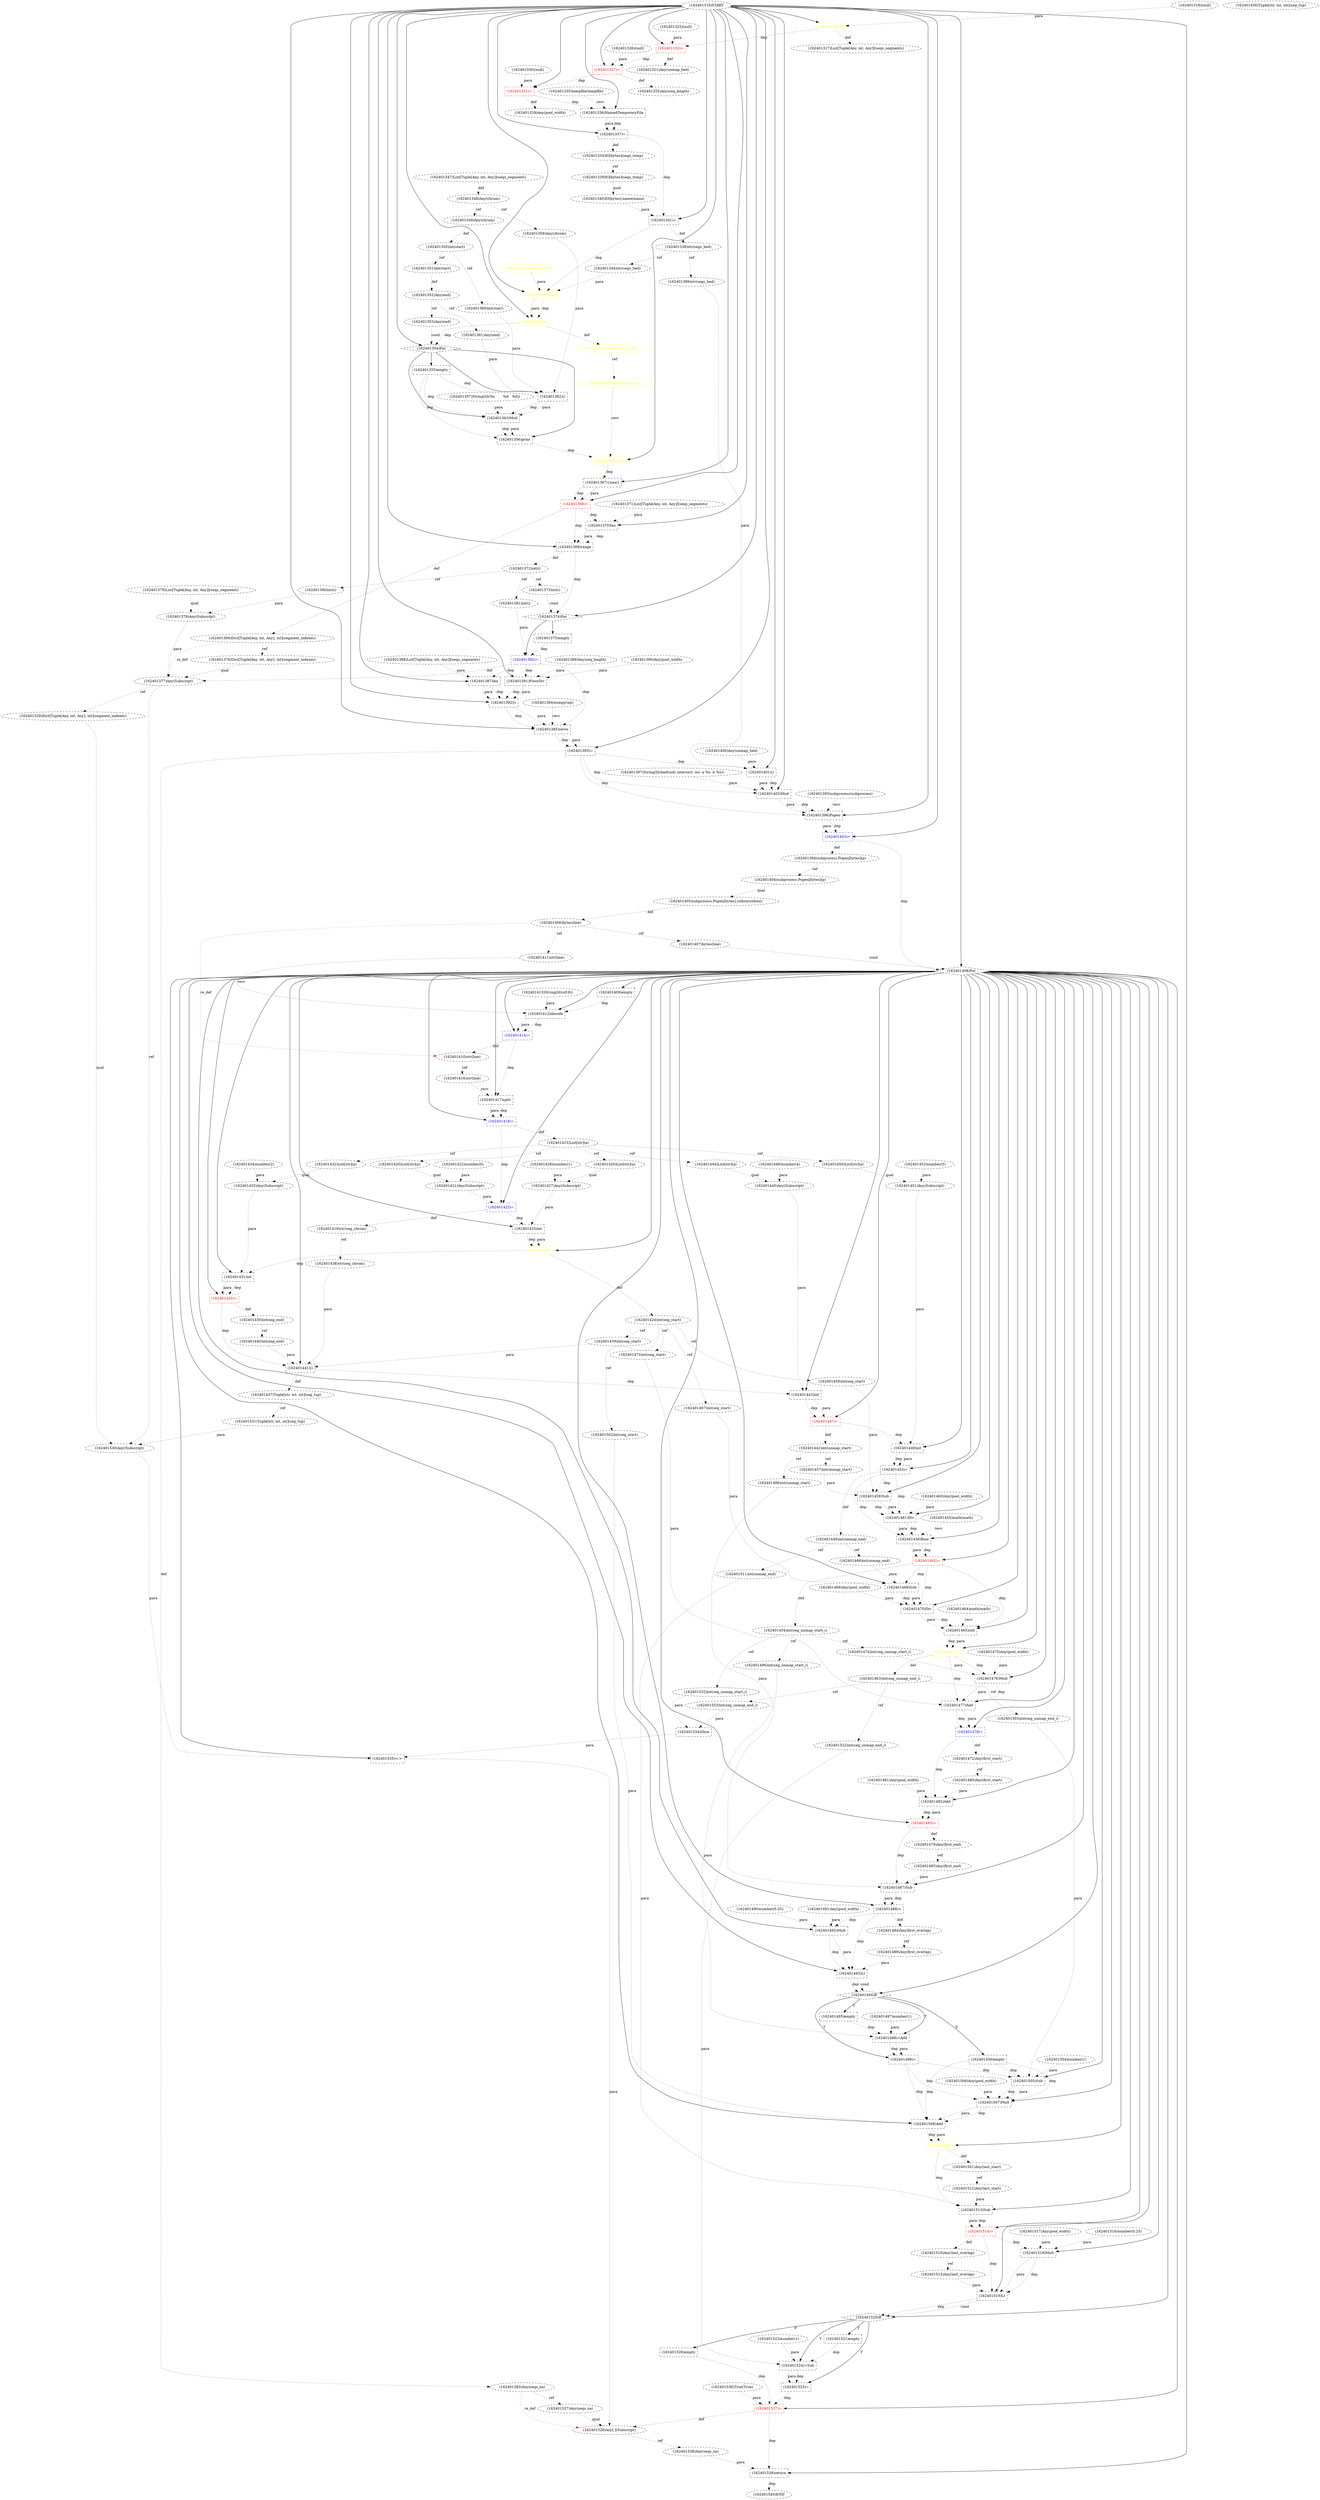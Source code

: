 digraph G {
1 [label="(162401431)int" shape=box style=dashed]
2 [label="(162401316)START" style=dashed]
3 [label="(162401495)empty" shape=box style=dashed]
4 [label="(162401369)range" shape=box style=dashed]
5 [label="(162401534)Slice" shape=box style=dashed]
6 [label="(162401403)=" shape=box style=dashed color=blue fontcolor=blue]
7 [label="(162401432)List[str](a)" shape=ellipse style=dashed]
8 [label="(162401500)empty" shape=box style=dashed]
9 [label="(162401466)int(unmap_end)" shape=ellipse style=dashed]
10 [label="(162401457)int(unmap_start)" shape=ellipse style=dashed]
11 [label="(162401415)List[str](a)" shape=ellipse style=dashed]
12 [label="(162401384)numpy(np)" shape=ellipse style=dashed]
13 [label="(162401397)String(lit(bedtools intersect -wo -a %s -b %s))" shape=ellipse style=dashed]
14 [label="(162401539)return" shape=box style=dashed]
15 [label="(162401365)close" shape=box style=dashed color=yellow fontcolor=yellow]
16 [label="(162401448)int(unmap_end)" shape=ellipse style=dashed]
17 [label="(162401498)=Add" shape=box style=dashed]
18 [label="(162401530)Any(Subscript)" shape=ellipse style=dashed]
19 [label="(162401462)=" shape=box style=dashed color=red fontcolor=red]
20 [label="(162401331)=" shape=box style=dashed color=red fontcolor=red]
21 [label="(162401513)Sub" shape=box style=dashed]
22 [label="(162401438)str(seg_chrom)" shape=ellipse style=dashed]
23 [label="(162401424)int(seg_start)" shape=ellipse style=dashed]
24 [label="(162401465)ceil" shape=box style=dashed]
25 [label="(162401393)=" shape=box style=dashed color=black fontcolor=black]
26 [label="(162401417)split" shape=box style=dashed]
27 [label="(162401521)empty" shape=box style=dashed]
28 [label="(162401518)Mult" shape=box style=dashed]
29 [label="(162401529)Dict[Tuple[Any, int, Any], int](segment_indexes)" shape=ellipse style=dashed]
30 [label="(162401430)int(seg_end)" shape=ellipse style=dashed]
31 [label="(162401319)=" shape=box style=dashed color=yellow fontcolor=yellow]
32 [label="(162401446)number(4)" shape=ellipse style=dashed]
33 [label="(162401507)Mult" shape=box style=dashed]
34 [label="(162401445)Any(Subscript)" shape=ellipse style=dashed]
35 [label="(162401459)Sub" shape=box style=dashed]
36 [label="(162401399)str(segs_bed)" shape=ellipse style=dashed]
37 [label="(162401423)=" shape=box style=dashed color=blue fontcolor=blue]
38 [label="(162401401)()" shape=box style=dashed]
39 [label="(162401492)Mult" shape=box style=dashed]
40 [label="(162401480)Any(first_start)" shape=ellipse style=dashed]
41 [label="(162401400)Any(unmap_bed)" shape=ellipse style=dashed]
42 [label="(162401372)int(i)" shape=ellipse style=dashed]
43 [label="(162401486)int(unmap_start)" shape=ellipse style=dashed]
44 [label="(162401472)Any(first_start)" shape=ellipse style=dashed]
45 [label="(162401527)Any(seqs_na)" shape=ellipse style=dashed]
46 [label="(162401447)=" shape=box style=dashed color=red fontcolor=red]
47 [label="(162401514)=" shape=box style=dashed color=red fontcolor=red]
48 [label="(162401364)TextIO(segs_out)" shape=ellipse style=dashed color=yellow fontcolor=yellow]
49 [label="(162401540)END" style=dashed]
50 [label="(162401511)int(unmap_end)" shape=ellipse style=dashed]
51 [label="(162401515)Any(last_overlap)" shape=ellipse style=dashed]
52 [label="(162401533)int(seg_unmap_end_i)" shape=ellipse style=dashed]
53 [label="(162401387)len" shape=box style=dashed]
54 [label="(162401489)Any(first_overlap)" shape=ellipse style=dashed]
55 [label="(162401449)int" shape=box style=dashed]
56 [label="(162401337)=" shape=box style=dashed color=black fontcolor=black]
57 [label="(162401508)Add" shape=box style=dashed]
58 [label="(162401357)String(lit(%s	%d	%d))" shape=ellipse style=dashed]
59 [label="(162401460)Any(pool_width)" shape=ellipse style=dashed]
60 [label="(162401336)NamedTemporaryFile" shape=box style=dashed]
61 [label="(162401442)int(unmap_start)" shape=ellipse style=dashed]
62 [label="(162401476)Mult" shape=box style=dashed]
63 [label="(162401429)=" shape=box style=dashed color=yellow fontcolor=yellow]
64 [label="(162401321)Any(unmap_bed)" shape=ellipse style=dashed]
65 [label="(162401426)List[str](a)" shape=ellipse style=dashed]
66 [label="(162401434)number(2)" shape=ellipse style=dashed]
67 [label="(162401456)floor" shape=box style=dashed]
68 [label="(162401351)int(start)" shape=ellipse style=dashed]
69 [label="(162401535)<:>" shape=box style=dashed]
70 [label="(162401493)Lt" shape=box style=dashed]
71 [label="(162401409)empty" shape=box style=dashed]
72 [label="(162401536)True(True)" shape=ellipse style=dashed]
73 [label="(162401425)int" shape=box style=dashed]
74 [label="(162401485)Any(first_end)" shape=ellipse style=dashed]
75 [label="(162401491)Any(pool_width)" shape=ellipse style=dashed]
76 [label="(162401427)Any(Subscript)" shape=ellipse style=dashed]
77 [label="(162401382)=" shape=box style=dashed color=blue fontcolor=blue]
78 [label="(162401317)List[Tuple[Any, int, Any]](seqs_segments)" shape=ellipse style=dashed]
79 [label="(162401496)int(seg_unmap_start_i)" shape=ellipse style=dashed]
80 [label="(162401363)Mod" shape=box style=dashed]
81 [label="(162401394)subprocess.Popen[bytes](p)" shape=ellipse style=dashed]
82 [label="(162401494)If" shape=diamond style=dashed]
83 [label="(162401503)int(seg_unmap_end_i)" shape=ellipse style=dashed]
84 [label="(162401461)Div" shape=box style=dashed]
85 [label="(162401408)For" shape=diamond style=dashed]
86 [label="(162401329)Any(pool_width)" shape=ellipse style=dashed]
87 [label="(162401479)Any(first_end)" shape=ellipse style=dashed]
88 [label="(162401473)int(seg_start)" shape=ellipse style=dashed]
89 [label="(162401522)int(seg_unmap_end_i)" shape=ellipse style=dashed]
90 [label="(162401344)str(segs_bed)" shape=ellipse style=dashed]
91 [label="(162401517)Any(pool_width)" shape=ellipse style=dashed]
92 [label="(162401499)=" shape=box style=dashed]
93 [label="(162401501)Any(last_start)" shape=ellipse style=dashed]
94 [label="(162401402)Mod" shape=box style=dashed]
95 [label="(162401435)=" shape=box style=dashed color=red fontcolor=red]
96 [label="(162401532)int(seg_unmap_start_i)" shape=ellipse style=dashed]
97 [label="(162401413)String(lit(utf-8))" shape=ellipse style=dashed]
98 [label="(162401416)str(line)" shape=ellipse style=dashed]
99 [label="(162401345)String(lit(w))" shape=ellipse style=dashed color=yellow fontcolor=yellow]
100 [label="(162401366)Dict[Tuple[Any, int, Any], int](segment_indexes)" shape=ellipse style=dashed]
101 [label="(162401371)List[Tuple[Any, int, Any]](seqs_segments)" shape=ellipse style=dashed]
102 [label="(162401378)List[Tuple[Any, int, Any]](seqs_segments)" shape=ellipse style=dashed]
103 [label="(162401421)Any(Subscript)" shape=ellipse style=dashed]
104 [label="(162401510)Any(last_overlap)" shape=ellipse style=dashed]
105 [label="(162401482)Add" shape=box style=dashed]
106 [label="(162401405)subprocess.Popen[bytes].stdout(stdout)" shape=ellipse style=dashed]
107 [label="(162401437)Tuple[str, int, int](seg_tup)" shape=ellipse style=dashed]
108 [label="(162401370)len" shape=box style=dashed]
109 [label="(162401350)int(start)" shape=ellipse style=dashed]
110 [label="(162401483)=" shape=box style=dashed color=red fontcolor=red]
111 [label="(162401488)=" shape=box style=dashed color=black fontcolor=black]
112 [label="(162401340)IO[bytes].name(name)" shape=ellipse style=dashed]
113 [label="(162401396)Popen" shape=box style=dashed]
114 [label="(162401468)Sub" shape=box style=dashed]
115 [label="(162401471)=" shape=box style=dashed color=yellow fontcolor=yellow]
116 [label="(162401334)IO[bytes](segs_temp)" shape=ellipse style=dashed]
117 [label="(162401406)bytes(line)" shape=ellipse style=dashed]
118 [label="(162401475)Any(pool_width)" shape=ellipse style=dashed]
119 [label="(162401352)Any(end)" shape=ellipse style=dashed]
120 [label="(162401325)Any(seq_length)" shape=ellipse style=dashed]
121 [label="(162401433)Any(Subscript)" shape=ellipse style=dashed]
122 [label="(162401467)int(seg_start)" shape=ellipse style=dashed]
123 [label="(162401410)str(line)" shape=ellipse style=dashed]
124 [label="(162401525)=" shape=box style=dashed]
125 [label="(162401478)=" shape=box style=dashed color=blue fontcolor=blue]
126 [label="(162401422)number(0)" shape=ellipse style=dashed]
127 [label="(162401441)()" shape=box style=dashed]
128 [label="(162401469)Any(pool_width)" shape=ellipse style=dashed]
129 [label="(162401516)number(0.25)" shape=ellipse style=dashed]
130 [label="(162401323)=" shape=box style=dashed color=red fontcolor=red]
131 [label="(162401474)int(seg_unmap_start_i)" shape=ellipse style=dashed]
132 [label="(162401537)=" shape=box style=dashed color=red fontcolor=red]
133 [label="(162401376)Dict[Tuple[Any, int, Any], int](segment_indexes)" shape=ellipse style=dashed]
134 [label="(162401373)int(i)" shape=ellipse style=dashed]
135 [label="(162401506)Any(pool_width)" shape=ellipse style=dashed]
136 [label="(162401392)()" shape=box style=dashed]
137 [label="(162401419)str(seg_chrom)" shape=ellipse style=dashed]
138 [label="(162401531)Tuple[str, int, int](seg_tup)" shape=ellipse style=dashed]
139 [label="(162401342)TextIO(segs_out)" shape=ellipse style=dashed color=yellow fontcolor=yellow]
140 [label="(162401367){new}" shape=box style=dashed]
141 [label="(162401464)math(math)" shape=ellipse style=dashed]
142 [label="(162401375)empty" shape=box style=dashed]
143 [label="(162401463)int(seg_unmap_end_i)" shape=ellipse style=dashed]
144 [label="(162401361)Any(end)" shape=ellipse style=dashed]
145 [label="(162401477)Add" shape=box style=dashed]
146 [label="(162401341)=" shape=box style=dashed color=black fontcolor=black]
147 [label="(162401359)Any(chrom)" shape=ellipse style=dashed]
148 [label="(162401380)int(i)" shape=ellipse style=dashed]
149 [label="(162401360)int(start)" shape=ellipse style=dashed]
150 [label="(162401346)=" shape=box style=dashed color=yellow fontcolor=yellow]
151 [label="(162401520)If" shape=diamond style=dashed]
152 [label="(162401377)Any(Subscript)" shape=ellipse style=dashed]
153 [label="(162401390)Any(pool_width)" shape=ellipse style=dashed]
154 [label="(162401339)IO[bytes](segs_temp)" shape=ellipse style=dashed]
155 [label="(162401414)=" shape=box style=dashed color=blue fontcolor=blue]
156 [label="(162401528)Any[.](Subscript)" shape=ellipse style=dashed]
157 [label="(162401404)subprocess.Popen[bytes](p)" shape=ellipse style=dashed]
158 [label="(162401412)decode" shape=box style=dashed]
159 [label="(162401440)int(seg_end)" shape=ellipse style=dashed]
160 [label="(162401353)Any(end)" shape=ellipse style=dashed]
161 [label="(162401355)empty" shape=box style=dashed]
162 [label="(162401388)List[Tuple[Any, int, Any]](seqs_segments)" shape=ellipse style=dashed]
163 [label="(162401512)Any(last_start)" shape=ellipse style=dashed]
164 [label="(162401454)int(seg_unmap_start_i)" shape=ellipse style=dashed]
165 [label="(162401335)tempfile(tempfile)" shape=ellipse style=dashed]
166 [label="(162401458)int(seg_start)" shape=ellipse style=dashed]
167 [label="(162401487)Sub" shape=box style=dashed]
168 [label="(162401362)()" shape=box style=dashed]
169 [label="(162401502)int(seg_start)" shape=ellipse style=dashed]
170 [label="(162401439)int(seg_start)" shape=ellipse style=dashed]
171 [label="(162401436)Tuple[str, int, int](seg_tup)" shape=ellipse style=dashed]
172 [label="(162401389)Any(seq_length)" shape=ellipse style=dashed]
173 [label="(162401327)=" shape=box style=dashed color=red fontcolor=red]
174 [label="(162401326)(null)" shape=ellipse style=dashed]
175 [label="(162401348)Any(chrom)" shape=ellipse style=dashed]
176 [label="(162401538)Any(seqs_na)" shape=ellipse style=dashed]
177 [label="(162401443)int" shape=box style=dashed]
178 [label="(162401343)open" shape=box style=dashed color=yellow fontcolor=yellow]
179 [label="(162401526)empty" shape=box style=dashed]
180 [label="(162401428)number(1)" shape=ellipse style=dashed]
181 [label="(162401379)Any(Subscript)" shape=ellipse style=dashed]
182 [label="(162401368)=" shape=box style=dashed color=red fontcolor=red]
183 [label="(162401356)print" shape=box style=dashed]
184 [label="(162401347)List[Tuple[Any, int, Any]](seqs_segments)" shape=ellipse style=dashed]
185 [label="(162401391)FloorDiv" shape=box style=dashed]
186 [label="(162401395)subprocess(subprocess)" shape=ellipse style=dashed]
187 [label="(162401383)Any(seqs_na)" shape=ellipse style=dashed]
188 [label="(162401407)bytes(line)" shape=ellipse style=dashed]
189 [label="(162401453)=" shape=box style=dashed color=black fontcolor=black]
190 [label="(162401524)=Sub" shape=box style=dashed]
191 [label="(162401420)List[str](a)" shape=ellipse style=dashed]
192 [label="(162401523)number(1)" shape=ellipse style=dashed]
193 [label="(162401330)(null)" shape=ellipse style=dashed]
194 [label="(162401509)=" shape=box style=dashed color=yellow fontcolor=yellow]
195 [label="(162401484)Any(first_overlap)" shape=ellipse style=dashed]
196 [label="(162401451)Any(Subscript)" shape=ellipse style=dashed]
197 [label="(162401374)For" shape=diamond style=dashed]
198 [label="(162401418)=" shape=box style=dashed color=blue fontcolor=blue]
199 [label="(162401338)str(segs_bed)" shape=ellipse style=dashed]
200 [label="(162401504)number(1)" shape=ellipse style=dashed]
201 [label="(162401381)int(i)" shape=ellipse style=dashed]
202 [label="(162401481)Any(pool_width)" shape=ellipse style=dashed]
203 [label="(162401519)Lt" shape=box style=dashed]
204 [label="(162401444)List[str](a)" shape=ellipse style=dashed]
205 [label="(162401455)math(math)" shape=ellipse style=dashed]
206 [label="(162401354)For" shape=diamond style=dashed]
207 [label="(162401490)number(0.25)" shape=ellipse style=dashed]
208 [label="(162401322)(null)" shape=ellipse style=dashed]
209 [label="(162401452)number(5)" shape=ellipse style=dashed]
210 [label="(162401349)Any(chrom)" shape=ellipse style=dashed]
211 [label="(162401385)zeros" shape=box style=dashed]
212 [label="(162401470)Div" shape=box style=dashed]
213 [label="(162401505)Sub" shape=box style=dashed]
214 [label="(162401318)(null)" shape=ellipse style=dashed]
215 [label="(162401450)List[str](a)" shape=ellipse style=dashed]
216 [label="(162401411)str(line)" shape=ellipse style=dashed]
217 [label="(162401497)number(1)" shape=ellipse style=dashed]
85 -> 1 [label="" style=solid];
121 -> 1 [label="para" style=dotted];
63 -> 1 [label="dep" style=dotted];
82 -> 3 [label="T"];
2 -> 4 [label="" style=solid];
108 -> 4 [label="dep" style=dotted];
108 -> 4 [label="para" style=dotted];
182 -> 4 [label="dep" style=dotted];
96 -> 5 [label="para" style=dotted];
52 -> 5 [label="para" style=dotted];
2 -> 6 [label="" style=solid];
113 -> 6 [label="dep" style=dotted];
113 -> 6 [label="para" style=dotted];
11 -> 7 [label="ref" style=dotted];
82 -> 8 [label="F"];
16 -> 9 [label="ref" style=dotted];
61 -> 10 [label="ref" style=dotted];
198 -> 11 [label="def" style=dotted];
2 -> 14 [label="" style=solid];
176 -> 14 [label="para" style=dotted];
132 -> 14 [label="dep" style=dotted];
2 -> 15 [label="" style=solid];
48 -> 15 [label="recv" style=dotted];
183 -> 15 [label="dep" style=dotted];
189 -> 16 [label="def" style=dotted];
82 -> 17 [label="T"];
79 -> 17 [label="para" style=dotted];
217 -> 17 [label="para" style=dotted];
3 -> 17 [label="dep" style=dotted];
29 -> 18 [label="qual" style=dotted];
138 -> 18 [label="para" style=dotted];
152 -> 18 [label="ref" style=dotted];
85 -> 19 [label="" style=solid];
67 -> 19 [label="dep" style=dotted];
67 -> 19 [label="para" style=dotted];
2 -> 20 [label="" style=solid];
193 -> 20 [label="para" style=dotted];
173 -> 20 [label="dep" style=dotted];
85 -> 21 [label="" style=solid];
50 -> 21 [label="para" style=dotted];
163 -> 21 [label="para" style=dotted];
194 -> 21 [label="dep" style=dotted];
137 -> 22 [label="ref" style=dotted];
63 -> 23 [label="def" style=dotted];
85 -> 24 [label="" style=solid];
141 -> 24 [label="recv" style=dotted];
212 -> 24 [label="dep" style=dotted];
212 -> 24 [label="para" style=dotted];
19 -> 24 [label="dep" style=dotted];
2 -> 25 [label="" style=solid];
211 -> 25 [label="dep" style=dotted];
211 -> 25 [label="para" style=dotted];
85 -> 26 [label="" style=solid];
98 -> 26 [label="recv" style=dotted];
155 -> 26 [label="dep" style=dotted];
151 -> 27 [label="T"];
85 -> 28 [label="" style=solid];
129 -> 28 [label="para" style=dotted];
91 -> 28 [label="para" style=dotted];
47 -> 28 [label="dep" style=dotted];
152 -> 29 [label="ref" style=dotted];
95 -> 30 [label="def" style=dotted];
2 -> 31 [label="" style=solid];
214 -> 31 [label="para" style=dotted];
85 -> 33 [label="" style=solid];
213 -> 33 [label="dep" style=dotted];
213 -> 33 [label="para" style=dotted];
135 -> 33 [label="para" style=dotted];
92 -> 33 [label="dep" style=dotted];
8 -> 33 [label="dep" style=dotted];
204 -> 34 [label="qual" style=dotted];
32 -> 34 [label="para" style=dotted];
85 -> 35 [label="" style=solid];
10 -> 35 [label="para" style=dotted];
166 -> 35 [label="para" style=dotted];
189 -> 35 [label="dep" style=dotted];
199 -> 36 [label="ref" style=dotted];
85 -> 37 [label="" style=solid];
103 -> 37 [label="para" style=dotted];
198 -> 37 [label="dep" style=dotted];
2 -> 38 [label="" style=solid];
36 -> 38 [label="para" style=dotted];
41 -> 38 [label="para" style=dotted];
25 -> 38 [label="dep" style=dotted];
85 -> 39 [label="" style=solid];
207 -> 39 [label="para" style=dotted];
75 -> 39 [label="para" style=dotted];
111 -> 39 [label="dep" style=dotted];
44 -> 40 [label="ref" style=dotted];
4 -> 42 [label="def" style=dotted];
61 -> 43 [label="ref" style=dotted];
125 -> 44 [label="def" style=dotted];
187 -> 45 [label="ref" style=dotted];
85 -> 46 [label="" style=solid];
177 -> 46 [label="dep" style=dotted];
177 -> 46 [label="para" style=dotted];
85 -> 47 [label="" style=solid];
21 -> 47 [label="dep" style=dotted];
21 -> 47 [label="para" style=dotted];
139 -> 48 [label="ref" style=dotted];
14 -> 49 [label="dep" style=dotted];
16 -> 50 [label="ref" style=dotted];
104 -> 51 [label="ref" style=dotted];
143 -> 52 [label="ref" style=dotted];
2 -> 53 [label="" style=solid];
162 -> 53 [label="para" style=dotted];
77 -> 53 [label="dep" style=dotted];
195 -> 54 [label="ref" style=dotted];
85 -> 55 [label="" style=solid];
196 -> 55 [label="para" style=dotted];
46 -> 55 [label="dep" style=dotted];
2 -> 56 [label="" style=solid];
60 -> 56 [label="dep" style=dotted];
60 -> 56 [label="para" style=dotted];
85 -> 57 [label="" style=solid];
169 -> 57 [label="para" style=dotted];
33 -> 57 [label="dep" style=dotted];
33 -> 57 [label="para" style=dotted];
92 -> 57 [label="dep" style=dotted];
8 -> 57 [label="dep" style=dotted];
2 -> 60 [label="" style=solid];
165 -> 60 [label="recv" style=dotted];
20 -> 60 [label="dep" style=dotted];
46 -> 61 [label="def" style=dotted];
85 -> 62 [label="" style=solid];
131 -> 62 [label="para" style=dotted];
118 -> 62 [label="para" style=dotted];
115 -> 62 [label="dep" style=dotted];
85 -> 63 [label="" style=solid];
73 -> 63 [label="dep" style=dotted];
73 -> 63 [label="para" style=dotted];
130 -> 64 [label="def" style=dotted];
11 -> 65 [label="ref" style=dotted];
85 -> 67 [label="" style=solid];
205 -> 67 [label="recv" style=dotted];
84 -> 67 [label="dep" style=dotted];
84 -> 67 [label="para" style=dotted];
189 -> 67 [label="dep" style=dotted];
109 -> 68 [label="ref" style=dotted];
85 -> 69 [label="" style=solid];
18 -> 69 [label="para" style=dotted];
5 -> 69 [label="para" style=dotted];
85 -> 70 [label="" style=solid];
54 -> 70 [label="para" style=dotted];
39 -> 70 [label="dep" style=dotted];
39 -> 70 [label="para" style=dotted];
111 -> 70 [label="dep" style=dotted];
85 -> 71 [label="" style=solid];
85 -> 73 [label="" style=solid];
76 -> 73 [label="para" style=dotted];
37 -> 73 [label="dep" style=dotted];
87 -> 74 [label="ref" style=dotted];
65 -> 76 [label="qual" style=dotted];
180 -> 76 [label="para" style=dotted];
197 -> 77 [label="" style=solid];
201 -> 77 [label="para" style=dotted];
142 -> 77 [label="dep" style=dotted];
31 -> 78 [label="def" style=dotted];
164 -> 79 [label="ref" style=dotted];
206 -> 80 [label="" style=solid];
58 -> 80 [label="para" style=dotted];
168 -> 80 [label="dep" style=dotted];
168 -> 80 [label="para" style=dotted];
161 -> 80 [label="dep" style=dotted];
6 -> 81 [label="def" style=dotted];
85 -> 82 [label="" style=solid];
70 -> 82 [label="dep" style=dotted];
70 -> 82 [label="cond" style=dotted];
143 -> 83 [label="ref" style=dotted];
85 -> 84 [label="" style=solid];
35 -> 84 [label="dep" style=dotted];
35 -> 84 [label="para" style=dotted];
59 -> 84 [label="para" style=dotted];
189 -> 84 [label="dep" style=dotted];
2 -> 85 [label="" style=solid];
188 -> 85 [label="cond" style=dotted];
6 -> 85 [label="dep" style=dotted];
20 -> 86 [label="def" style=dotted];
110 -> 87 [label="def" style=dotted];
23 -> 88 [label="ref" style=dotted];
143 -> 89 [label="ref" style=dotted];
199 -> 90 [label="ref" style=dotted];
82 -> 92 [label="T"];
17 -> 92 [label="dep" style=dotted];
17 -> 92 [label="para" style=dotted];
194 -> 93 [label="def" style=dotted];
2 -> 94 [label="" style=solid];
13 -> 94 [label="para" style=dotted];
38 -> 94 [label="dep" style=dotted];
38 -> 94 [label="para" style=dotted];
25 -> 94 [label="dep" style=dotted];
85 -> 95 [label="" style=solid];
1 -> 95 [label="dep" style=dotted];
1 -> 95 [label="para" style=dotted];
164 -> 96 [label="ref" style=dotted];
123 -> 98 [label="ref" style=dotted];
182 -> 100 [label="def" style=dotted];
191 -> 103 [label="qual" style=dotted];
126 -> 103 [label="para" style=dotted];
47 -> 104 [label="def" style=dotted];
85 -> 105 [label="" style=solid];
40 -> 105 [label="para" style=dotted];
202 -> 105 [label="para" style=dotted];
125 -> 105 [label="dep" style=dotted];
157 -> 106 [label="qual" style=dotted];
127 -> 107 [label="def" style=dotted];
2 -> 108 [label="" style=solid];
101 -> 108 [label="para" style=dotted];
182 -> 108 [label="dep" style=dotted];
210 -> 109 [label="def" style=dotted];
85 -> 110 [label="" style=solid];
105 -> 110 [label="dep" style=dotted];
105 -> 110 [label="para" style=dotted];
85 -> 111 [label="" style=solid];
167 -> 111 [label="dep" style=dotted];
167 -> 111 [label="para" style=dotted];
154 -> 112 [label="qual" style=dotted];
2 -> 113 [label="" style=solid];
186 -> 113 [label="recv" style=dotted];
94 -> 113 [label="dep" style=dotted];
94 -> 113 [label="para" style=dotted];
25 -> 113 [label="dep" style=dotted];
85 -> 114 [label="" style=solid];
9 -> 114 [label="para" style=dotted];
122 -> 114 [label="para" style=dotted];
19 -> 114 [label="dep" style=dotted];
85 -> 115 [label="" style=solid];
24 -> 115 [label="dep" style=dotted];
24 -> 115 [label="para" style=dotted];
56 -> 116 [label="def" style=dotted];
106 -> 117 [label="def" style=dotted];
68 -> 119 [label="def" style=dotted];
173 -> 120 [label="def" style=dotted];
7 -> 121 [label="qual" style=dotted];
66 -> 121 [label="para" style=dotted];
23 -> 122 [label="ref" style=dotted];
155 -> 123 [label="def" style=dotted];
117 -> 123 [label="re_def" style=dotted color=red];
151 -> 124 [label="T"];
190 -> 124 [label="dep" style=dotted];
190 -> 124 [label="para" style=dotted];
85 -> 125 [label="" style=solid];
145 -> 125 [label="dep" style=dotted];
145 -> 125 [label="para" style=dotted];
85 -> 127 [label="" style=solid];
22 -> 127 [label="para" style=dotted];
170 -> 127 [label="para" style=dotted];
159 -> 127 [label="para" style=dotted];
95 -> 127 [label="dep" style=dotted];
2 -> 130 [label="" style=solid];
208 -> 130 [label="para" style=dotted];
31 -> 130 [label="dep" style=dotted];
164 -> 131 [label="ref" style=dotted];
85 -> 132 [label="" style=solid];
72 -> 132 [label="para" style=dotted];
124 -> 132 [label="dep" style=dotted];
179 -> 132 [label="dep" style=dotted];
100 -> 133 [label="ref" style=dotted];
42 -> 134 [label="ref" style=dotted];
2 -> 136 [label="" style=solid];
53 -> 136 [label="dep" style=dotted];
53 -> 136 [label="para" style=dotted];
185 -> 136 [label="dep" style=dotted];
185 -> 136 [label="para" style=dotted];
37 -> 137 [label="def" style=dotted];
107 -> 138 [label="ref" style=dotted];
150 -> 139 [label="def" style=dotted];
2 -> 140 [label="" style=solid];
15 -> 140 [label="dep" style=dotted];
197 -> 142 [label="" style=solid];
115 -> 143 [label="def" style=dotted];
119 -> 144 [label="ref" style=dotted];
85 -> 145 [label="" style=solid];
88 -> 145 [label="para" style=dotted];
62 -> 145 [label="dep" style=dotted];
62 -> 145 [label="para" style=dotted];
115 -> 145 [label="dep" style=dotted];
2 -> 146 [label="" style=solid];
112 -> 146 [label="para" style=dotted];
56 -> 146 [label="dep" style=dotted];
175 -> 147 [label="ref" style=dotted];
42 -> 148 [label="ref" style=dotted];
109 -> 149 [label="ref" style=dotted];
2 -> 150 [label="" style=solid];
178 -> 150 [label="dep" style=dotted];
178 -> 150 [label="para" style=dotted];
85 -> 151 [label="" style=solid];
203 -> 151 [label="dep" style=dotted];
203 -> 151 [label="cond" style=dotted];
133 -> 152 [label="qual" style=dotted];
181 -> 152 [label="para" style=dotted];
77 -> 152 [label="def" style=dotted];
100 -> 152 [label="re_def" style=dotted color=red];
116 -> 154 [label="ref" style=dotted];
85 -> 155 [label="" style=solid];
158 -> 155 [label="dep" style=dotted];
158 -> 155 [label="para" style=dotted];
45 -> 156 [label="qual" style=dotted];
69 -> 156 [label="para" style=dotted];
132 -> 156 [label="def" style=dotted];
187 -> 156 [label="re_def" style=dotted color=red];
81 -> 157 [label="ref" style=dotted];
85 -> 158 [label="" style=solid];
216 -> 158 [label="recv" style=dotted];
97 -> 158 [label="para" style=dotted];
71 -> 158 [label="dep" style=dotted];
30 -> 159 [label="ref" style=dotted];
119 -> 160 [label="ref" style=dotted];
206 -> 161 [label="" style=solid];
93 -> 163 [label="ref" style=dotted];
19 -> 164 [label="def" style=dotted];
23 -> 166 [label="ref" style=dotted];
85 -> 167 [label="" style=solid];
74 -> 167 [label="para" style=dotted];
43 -> 167 [label="para" style=dotted];
110 -> 167 [label="dep" style=dotted];
206 -> 168 [label="" style=solid];
147 -> 168 [label="para" style=dotted];
149 -> 168 [label="para" style=dotted];
144 -> 168 [label="para" style=dotted];
161 -> 168 [label="dep" style=dotted];
23 -> 169 [label="ref" style=dotted];
23 -> 170 [label="ref" style=dotted];
2 -> 173 [label="" style=solid];
174 -> 173 [label="para" style=dotted];
130 -> 173 [label="dep" style=dotted];
184 -> 175 [label="def" style=dotted];
156 -> 176 [label="ref" style=dotted];
85 -> 177 [label="" style=solid];
34 -> 177 [label="para" style=dotted];
127 -> 177 [label="dep" style=dotted];
2 -> 178 [label="" style=solid];
90 -> 178 [label="para" style=dotted];
99 -> 178 [label="para" style=dotted];
146 -> 178 [label="dep" style=dotted];
151 -> 179 [label="F"];
102 -> 181 [label="qual" style=dotted];
148 -> 181 [label="para" style=dotted];
2 -> 182 [label="" style=solid];
140 -> 182 [label="dep" style=dotted];
140 -> 182 [label="para" style=dotted];
206 -> 183 [label="" style=solid];
80 -> 183 [label="dep" style=dotted];
80 -> 183 [label="para" style=dotted];
161 -> 183 [label="dep" style=dotted];
2 -> 185 [label="" style=solid];
172 -> 185 [label="para" style=dotted];
153 -> 185 [label="para" style=dotted];
77 -> 185 [label="dep" style=dotted];
25 -> 187 [label="def" style=dotted];
117 -> 188 [label="ref" style=dotted];
85 -> 189 [label="" style=solid];
55 -> 189 [label="dep" style=dotted];
55 -> 189 [label="para" style=dotted];
151 -> 190 [label="T"];
89 -> 190 [label="para" style=dotted];
192 -> 190 [label="para" style=dotted];
27 -> 190 [label="dep" style=dotted];
11 -> 191 [label="ref" style=dotted];
85 -> 194 [label="" style=solid];
57 -> 194 [label="dep" style=dotted];
57 -> 194 [label="para" style=dotted];
111 -> 195 [label="def" style=dotted];
215 -> 196 [label="qual" style=dotted];
209 -> 196 [label="para" style=dotted];
2 -> 197 [label="" style=solid];
4 -> 197 [label="dep" style=dotted];
134 -> 197 [label="cond" style=dotted];
85 -> 198 [label="" style=solid];
26 -> 198 [label="dep" style=dotted];
26 -> 198 [label="para" style=dotted];
146 -> 199 [label="def" style=dotted];
42 -> 201 [label="ref" style=dotted];
85 -> 203 [label="" style=solid];
51 -> 203 [label="para" style=dotted];
28 -> 203 [label="dep" style=dotted];
28 -> 203 [label="para" style=dotted];
47 -> 203 [label="dep" style=dotted];
11 -> 204 [label="ref" style=dotted];
2 -> 206 [label="" style=solid];
160 -> 206 [label="cond" style=dotted];
150 -> 206 [label="dep" style=dotted];
175 -> 210 [label="ref" style=dotted];
2 -> 211 [label="" style=solid];
12 -> 211 [label="recv" style=dotted];
136 -> 211 [label="dep" style=dotted];
136 -> 211 [label="para" style=dotted];
77 -> 211 [label="dep" style=dotted];
85 -> 212 [label="" style=solid];
114 -> 212 [label="dep" style=dotted];
114 -> 212 [label="para" style=dotted];
128 -> 212 [label="para" style=dotted];
19 -> 212 [label="dep" style=dotted];
85 -> 213 [label="" style=solid];
83 -> 213 [label="para" style=dotted];
200 -> 213 [label="para" style=dotted];
92 -> 213 [label="dep" style=dotted];
8 -> 213 [label="dep" style=dotted];
11 -> 215 [label="ref" style=dotted];
117 -> 216 [label="ref" style=dotted];
}